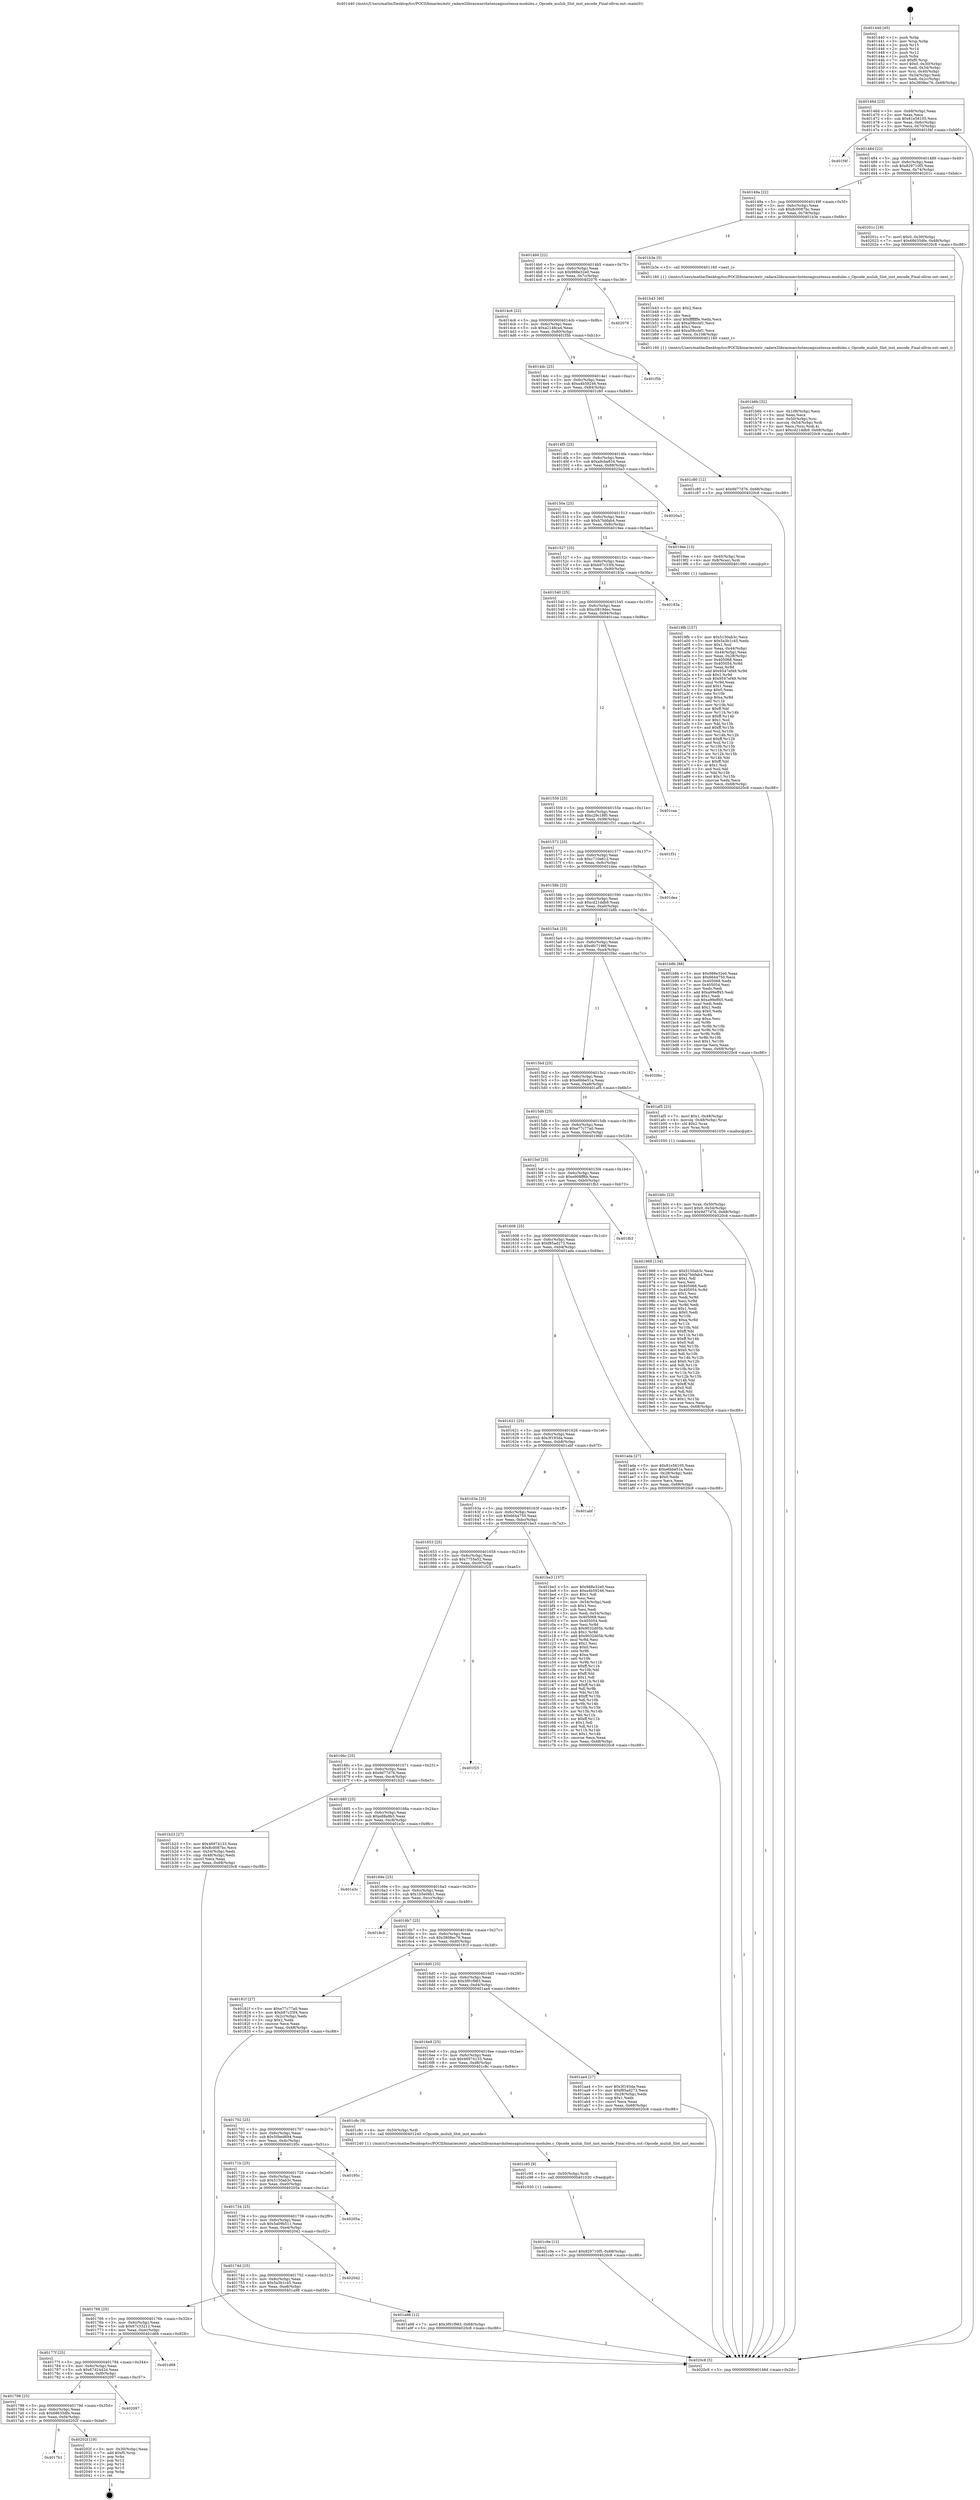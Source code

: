 digraph "0x401440" {
  label = "0x401440 (/mnt/c/Users/mathe/Desktop/tcc/POCII/binaries/extr_radare2librasmarchxtensagnuxtensa-modules.c_Opcode_muluh_Slot_inst_encode_Final-ollvm.out::main(0))"
  labelloc = "t"
  node[shape=record]

  Entry [label="",width=0.3,height=0.3,shape=circle,fillcolor=black,style=filled]
  "0x40146d" [label="{
     0x40146d [23]\l
     | [instrs]\l
     &nbsp;&nbsp;0x40146d \<+3\>: mov -0x68(%rbp),%eax\l
     &nbsp;&nbsp;0x401470 \<+2\>: mov %eax,%ecx\l
     &nbsp;&nbsp;0x401472 \<+6\>: sub $0x81e56105,%ecx\l
     &nbsp;&nbsp;0x401478 \<+3\>: mov %eax,-0x6c(%rbp)\l
     &nbsp;&nbsp;0x40147b \<+3\>: mov %ecx,-0x70(%rbp)\l
     &nbsp;&nbsp;0x40147e \<+6\>: je 0000000000401f4f \<main+0xb0f\>\l
  }"]
  "0x401f4f" [label="{
     0x401f4f\l
  }", style=dashed]
  "0x401484" [label="{
     0x401484 [22]\l
     | [instrs]\l
     &nbsp;&nbsp;0x401484 \<+5\>: jmp 0000000000401489 \<main+0x49\>\l
     &nbsp;&nbsp;0x401489 \<+3\>: mov -0x6c(%rbp),%eax\l
     &nbsp;&nbsp;0x40148c \<+5\>: sub $0x829710f5,%eax\l
     &nbsp;&nbsp;0x401491 \<+3\>: mov %eax,-0x74(%rbp)\l
     &nbsp;&nbsp;0x401494 \<+6\>: je 000000000040201c \<main+0xbdc\>\l
  }"]
  Exit [label="",width=0.3,height=0.3,shape=circle,fillcolor=black,style=filled,peripheries=2]
  "0x40201c" [label="{
     0x40201c [19]\l
     | [instrs]\l
     &nbsp;&nbsp;0x40201c \<+7\>: movl $0x0,-0x30(%rbp)\l
     &nbsp;&nbsp;0x402023 \<+7\>: movl $0x68635dfe,-0x68(%rbp)\l
     &nbsp;&nbsp;0x40202a \<+5\>: jmp 00000000004020c8 \<main+0xc88\>\l
  }"]
  "0x40149a" [label="{
     0x40149a [22]\l
     | [instrs]\l
     &nbsp;&nbsp;0x40149a \<+5\>: jmp 000000000040149f \<main+0x5f\>\l
     &nbsp;&nbsp;0x40149f \<+3\>: mov -0x6c(%rbp),%eax\l
     &nbsp;&nbsp;0x4014a2 \<+5\>: sub $0x8c0087bc,%eax\l
     &nbsp;&nbsp;0x4014a7 \<+3\>: mov %eax,-0x78(%rbp)\l
     &nbsp;&nbsp;0x4014aa \<+6\>: je 0000000000401b3e \<main+0x6fe\>\l
  }"]
  "0x4017b1" [label="{
     0x4017b1\l
  }", style=dashed]
  "0x401b3e" [label="{
     0x401b3e [5]\l
     | [instrs]\l
     &nbsp;&nbsp;0x401b3e \<+5\>: call 0000000000401160 \<next_i\>\l
     | [calls]\l
     &nbsp;&nbsp;0x401160 \{1\} (/mnt/c/Users/mathe/Desktop/tcc/POCII/binaries/extr_radare2librasmarchxtensagnuxtensa-modules.c_Opcode_muluh_Slot_inst_encode_Final-ollvm.out::next_i)\l
  }"]
  "0x4014b0" [label="{
     0x4014b0 [22]\l
     | [instrs]\l
     &nbsp;&nbsp;0x4014b0 \<+5\>: jmp 00000000004014b5 \<main+0x75\>\l
     &nbsp;&nbsp;0x4014b5 \<+3\>: mov -0x6c(%rbp),%eax\l
     &nbsp;&nbsp;0x4014b8 \<+5\>: sub $0x988e32e0,%eax\l
     &nbsp;&nbsp;0x4014bd \<+3\>: mov %eax,-0x7c(%rbp)\l
     &nbsp;&nbsp;0x4014c0 \<+6\>: je 0000000000402076 \<main+0xc36\>\l
  }"]
  "0x40202f" [label="{
     0x40202f [19]\l
     | [instrs]\l
     &nbsp;&nbsp;0x40202f \<+3\>: mov -0x30(%rbp),%eax\l
     &nbsp;&nbsp;0x402032 \<+7\>: add $0xf0,%rsp\l
     &nbsp;&nbsp;0x402039 \<+1\>: pop %rbx\l
     &nbsp;&nbsp;0x40203a \<+2\>: pop %r12\l
     &nbsp;&nbsp;0x40203c \<+2\>: pop %r14\l
     &nbsp;&nbsp;0x40203e \<+2\>: pop %r15\l
     &nbsp;&nbsp;0x402040 \<+1\>: pop %rbp\l
     &nbsp;&nbsp;0x402041 \<+1\>: ret\l
  }"]
  "0x402076" [label="{
     0x402076\l
  }", style=dashed]
  "0x4014c6" [label="{
     0x4014c6 [22]\l
     | [instrs]\l
     &nbsp;&nbsp;0x4014c6 \<+5\>: jmp 00000000004014cb \<main+0x8b\>\l
     &nbsp;&nbsp;0x4014cb \<+3\>: mov -0x6c(%rbp),%eax\l
     &nbsp;&nbsp;0x4014ce \<+5\>: sub $0xa2148ca4,%eax\l
     &nbsp;&nbsp;0x4014d3 \<+3\>: mov %eax,-0x80(%rbp)\l
     &nbsp;&nbsp;0x4014d6 \<+6\>: je 0000000000401f5b \<main+0xb1b\>\l
  }"]
  "0x401798" [label="{
     0x401798 [25]\l
     | [instrs]\l
     &nbsp;&nbsp;0x401798 \<+5\>: jmp 000000000040179d \<main+0x35d\>\l
     &nbsp;&nbsp;0x40179d \<+3\>: mov -0x6c(%rbp),%eax\l
     &nbsp;&nbsp;0x4017a0 \<+5\>: sub $0x68635dfe,%eax\l
     &nbsp;&nbsp;0x4017a5 \<+6\>: mov %eax,-0xf4(%rbp)\l
     &nbsp;&nbsp;0x4017ab \<+6\>: je 000000000040202f \<main+0xbef\>\l
  }"]
  "0x401f5b" [label="{
     0x401f5b\l
  }", style=dashed]
  "0x4014dc" [label="{
     0x4014dc [25]\l
     | [instrs]\l
     &nbsp;&nbsp;0x4014dc \<+5\>: jmp 00000000004014e1 \<main+0xa1\>\l
     &nbsp;&nbsp;0x4014e1 \<+3\>: mov -0x6c(%rbp),%eax\l
     &nbsp;&nbsp;0x4014e4 \<+5\>: sub $0xa4b59246,%eax\l
     &nbsp;&nbsp;0x4014e9 \<+6\>: mov %eax,-0x84(%rbp)\l
     &nbsp;&nbsp;0x4014ef \<+6\>: je 0000000000401c80 \<main+0x840\>\l
  }"]
  "0x402097" [label="{
     0x402097\l
  }", style=dashed]
  "0x401c80" [label="{
     0x401c80 [12]\l
     | [instrs]\l
     &nbsp;&nbsp;0x401c80 \<+7\>: movl $0x9d77d76,-0x68(%rbp)\l
     &nbsp;&nbsp;0x401c87 \<+5\>: jmp 00000000004020c8 \<main+0xc88\>\l
  }"]
  "0x4014f5" [label="{
     0x4014f5 [25]\l
     | [instrs]\l
     &nbsp;&nbsp;0x4014f5 \<+5\>: jmp 00000000004014fa \<main+0xba\>\l
     &nbsp;&nbsp;0x4014fa \<+3\>: mov -0x6c(%rbp),%eax\l
     &nbsp;&nbsp;0x4014fd \<+5\>: sub $0xa9cba834,%eax\l
     &nbsp;&nbsp;0x401502 \<+6\>: mov %eax,-0x88(%rbp)\l
     &nbsp;&nbsp;0x401508 \<+6\>: je 00000000004020a3 \<main+0xc63\>\l
  }"]
  "0x40177f" [label="{
     0x40177f [25]\l
     | [instrs]\l
     &nbsp;&nbsp;0x40177f \<+5\>: jmp 0000000000401784 \<main+0x344\>\l
     &nbsp;&nbsp;0x401784 \<+3\>: mov -0x6c(%rbp),%eax\l
     &nbsp;&nbsp;0x401787 \<+5\>: sub $0x67d2442d,%eax\l
     &nbsp;&nbsp;0x40178c \<+6\>: mov %eax,-0xf0(%rbp)\l
     &nbsp;&nbsp;0x401792 \<+6\>: je 0000000000402097 \<main+0xc57\>\l
  }"]
  "0x4020a3" [label="{
     0x4020a3\l
  }", style=dashed]
  "0x40150e" [label="{
     0x40150e [25]\l
     | [instrs]\l
     &nbsp;&nbsp;0x40150e \<+5\>: jmp 0000000000401513 \<main+0xd3\>\l
     &nbsp;&nbsp;0x401513 \<+3\>: mov -0x6c(%rbp),%eax\l
     &nbsp;&nbsp;0x401516 \<+5\>: sub $0xb7bbfab4,%eax\l
     &nbsp;&nbsp;0x40151b \<+6\>: mov %eax,-0x8c(%rbp)\l
     &nbsp;&nbsp;0x401521 \<+6\>: je 00000000004019ee \<main+0x5ae\>\l
  }"]
  "0x401d68" [label="{
     0x401d68\l
  }", style=dashed]
  "0x4019ee" [label="{
     0x4019ee [13]\l
     | [instrs]\l
     &nbsp;&nbsp;0x4019ee \<+4\>: mov -0x40(%rbp),%rax\l
     &nbsp;&nbsp;0x4019f2 \<+4\>: mov 0x8(%rax),%rdi\l
     &nbsp;&nbsp;0x4019f6 \<+5\>: call 0000000000401060 \<atoi@plt\>\l
     | [calls]\l
     &nbsp;&nbsp;0x401060 \{1\} (unknown)\l
  }"]
  "0x401527" [label="{
     0x401527 [25]\l
     | [instrs]\l
     &nbsp;&nbsp;0x401527 \<+5\>: jmp 000000000040152c \<main+0xec\>\l
     &nbsp;&nbsp;0x40152c \<+3\>: mov -0x6c(%rbp),%eax\l
     &nbsp;&nbsp;0x40152f \<+5\>: sub $0xb97c33f4,%eax\l
     &nbsp;&nbsp;0x401534 \<+6\>: mov %eax,-0x90(%rbp)\l
     &nbsp;&nbsp;0x40153a \<+6\>: je 000000000040183a \<main+0x3fa\>\l
  }"]
  "0x401c9e" [label="{
     0x401c9e [12]\l
     | [instrs]\l
     &nbsp;&nbsp;0x401c9e \<+7\>: movl $0x829710f5,-0x68(%rbp)\l
     &nbsp;&nbsp;0x401ca5 \<+5\>: jmp 00000000004020c8 \<main+0xc88\>\l
  }"]
  "0x40183a" [label="{
     0x40183a\l
  }", style=dashed]
  "0x401540" [label="{
     0x401540 [25]\l
     | [instrs]\l
     &nbsp;&nbsp;0x401540 \<+5\>: jmp 0000000000401545 \<main+0x105\>\l
     &nbsp;&nbsp;0x401545 \<+3\>: mov -0x6c(%rbp),%eax\l
     &nbsp;&nbsp;0x401548 \<+5\>: sub $0xc0819dec,%eax\l
     &nbsp;&nbsp;0x40154d \<+6\>: mov %eax,-0x94(%rbp)\l
     &nbsp;&nbsp;0x401553 \<+6\>: je 0000000000401caa \<main+0x86a\>\l
  }"]
  "0x401c95" [label="{
     0x401c95 [9]\l
     | [instrs]\l
     &nbsp;&nbsp;0x401c95 \<+4\>: mov -0x50(%rbp),%rdi\l
     &nbsp;&nbsp;0x401c99 \<+5\>: call 0000000000401030 \<free@plt\>\l
     | [calls]\l
     &nbsp;&nbsp;0x401030 \{1\} (unknown)\l
  }"]
  "0x401caa" [label="{
     0x401caa\l
  }", style=dashed]
  "0x401559" [label="{
     0x401559 [25]\l
     | [instrs]\l
     &nbsp;&nbsp;0x401559 \<+5\>: jmp 000000000040155e \<main+0x11e\>\l
     &nbsp;&nbsp;0x40155e \<+3\>: mov -0x6c(%rbp),%eax\l
     &nbsp;&nbsp;0x401561 \<+5\>: sub $0xc29c18f0,%eax\l
     &nbsp;&nbsp;0x401566 \<+6\>: mov %eax,-0x98(%rbp)\l
     &nbsp;&nbsp;0x40156c \<+6\>: je 0000000000401f31 \<main+0xaf1\>\l
  }"]
  "0x401b6b" [label="{
     0x401b6b [32]\l
     | [instrs]\l
     &nbsp;&nbsp;0x401b6b \<+6\>: mov -0x108(%rbp),%ecx\l
     &nbsp;&nbsp;0x401b71 \<+3\>: imul %eax,%ecx\l
     &nbsp;&nbsp;0x401b74 \<+4\>: mov -0x50(%rbp),%rsi\l
     &nbsp;&nbsp;0x401b78 \<+4\>: movslq -0x54(%rbp),%rdi\l
     &nbsp;&nbsp;0x401b7c \<+3\>: mov %ecx,(%rsi,%rdi,4)\l
     &nbsp;&nbsp;0x401b7f \<+7\>: movl $0xcd21ddb9,-0x68(%rbp)\l
     &nbsp;&nbsp;0x401b86 \<+5\>: jmp 00000000004020c8 \<main+0xc88\>\l
  }"]
  "0x401f31" [label="{
     0x401f31\l
  }", style=dashed]
  "0x401572" [label="{
     0x401572 [25]\l
     | [instrs]\l
     &nbsp;&nbsp;0x401572 \<+5\>: jmp 0000000000401577 \<main+0x137\>\l
     &nbsp;&nbsp;0x401577 \<+3\>: mov -0x6c(%rbp),%eax\l
     &nbsp;&nbsp;0x40157a \<+5\>: sub $0xc710e612,%eax\l
     &nbsp;&nbsp;0x40157f \<+6\>: mov %eax,-0x9c(%rbp)\l
     &nbsp;&nbsp;0x401585 \<+6\>: je 0000000000401dea \<main+0x9aa\>\l
  }"]
  "0x401b43" [label="{
     0x401b43 [40]\l
     | [instrs]\l
     &nbsp;&nbsp;0x401b43 \<+5\>: mov $0x2,%ecx\l
     &nbsp;&nbsp;0x401b48 \<+1\>: cltd\l
     &nbsp;&nbsp;0x401b49 \<+2\>: idiv %ecx\l
     &nbsp;&nbsp;0x401b4b \<+6\>: imul $0xfffffffe,%edx,%ecx\l
     &nbsp;&nbsp;0x401b51 \<+6\>: sub $0xa59ccbf1,%ecx\l
     &nbsp;&nbsp;0x401b57 \<+3\>: add $0x1,%ecx\l
     &nbsp;&nbsp;0x401b5a \<+6\>: add $0xa59ccbf1,%ecx\l
     &nbsp;&nbsp;0x401b60 \<+6\>: mov %ecx,-0x108(%rbp)\l
     &nbsp;&nbsp;0x401b66 \<+5\>: call 0000000000401160 \<next_i\>\l
     | [calls]\l
     &nbsp;&nbsp;0x401160 \{1\} (/mnt/c/Users/mathe/Desktop/tcc/POCII/binaries/extr_radare2librasmarchxtensagnuxtensa-modules.c_Opcode_muluh_Slot_inst_encode_Final-ollvm.out::next_i)\l
  }"]
  "0x401dea" [label="{
     0x401dea\l
  }", style=dashed]
  "0x40158b" [label="{
     0x40158b [25]\l
     | [instrs]\l
     &nbsp;&nbsp;0x40158b \<+5\>: jmp 0000000000401590 \<main+0x150\>\l
     &nbsp;&nbsp;0x401590 \<+3\>: mov -0x6c(%rbp),%eax\l
     &nbsp;&nbsp;0x401593 \<+5\>: sub $0xcd21ddb9,%eax\l
     &nbsp;&nbsp;0x401598 \<+6\>: mov %eax,-0xa0(%rbp)\l
     &nbsp;&nbsp;0x40159e \<+6\>: je 0000000000401b8b \<main+0x74b\>\l
  }"]
  "0x401b0c" [label="{
     0x401b0c [23]\l
     | [instrs]\l
     &nbsp;&nbsp;0x401b0c \<+4\>: mov %rax,-0x50(%rbp)\l
     &nbsp;&nbsp;0x401b10 \<+7\>: movl $0x0,-0x54(%rbp)\l
     &nbsp;&nbsp;0x401b17 \<+7\>: movl $0x9d77d76,-0x68(%rbp)\l
     &nbsp;&nbsp;0x401b1e \<+5\>: jmp 00000000004020c8 \<main+0xc88\>\l
  }"]
  "0x401b8b" [label="{
     0x401b8b [88]\l
     | [instrs]\l
     &nbsp;&nbsp;0x401b8b \<+5\>: mov $0x988e32e0,%eax\l
     &nbsp;&nbsp;0x401b90 \<+5\>: mov $0x6644750,%ecx\l
     &nbsp;&nbsp;0x401b95 \<+7\>: mov 0x405068,%edx\l
     &nbsp;&nbsp;0x401b9c \<+7\>: mov 0x405054,%esi\l
     &nbsp;&nbsp;0x401ba3 \<+2\>: mov %edx,%edi\l
     &nbsp;&nbsp;0x401ba5 \<+6\>: add $0xa99eff45,%edi\l
     &nbsp;&nbsp;0x401bab \<+3\>: sub $0x1,%edi\l
     &nbsp;&nbsp;0x401bae \<+6\>: sub $0xa99eff45,%edi\l
     &nbsp;&nbsp;0x401bb4 \<+3\>: imul %edi,%edx\l
     &nbsp;&nbsp;0x401bb7 \<+3\>: and $0x1,%edx\l
     &nbsp;&nbsp;0x401bba \<+3\>: cmp $0x0,%edx\l
     &nbsp;&nbsp;0x401bbd \<+4\>: sete %r8b\l
     &nbsp;&nbsp;0x401bc1 \<+3\>: cmp $0xa,%esi\l
     &nbsp;&nbsp;0x401bc4 \<+4\>: setl %r9b\l
     &nbsp;&nbsp;0x401bc8 \<+3\>: mov %r8b,%r10b\l
     &nbsp;&nbsp;0x401bcb \<+3\>: and %r9b,%r10b\l
     &nbsp;&nbsp;0x401bce \<+3\>: xor %r9b,%r8b\l
     &nbsp;&nbsp;0x401bd1 \<+3\>: or %r8b,%r10b\l
     &nbsp;&nbsp;0x401bd4 \<+4\>: test $0x1,%r10b\l
     &nbsp;&nbsp;0x401bd8 \<+3\>: cmovne %ecx,%eax\l
     &nbsp;&nbsp;0x401bdb \<+3\>: mov %eax,-0x68(%rbp)\l
     &nbsp;&nbsp;0x401bde \<+5\>: jmp 00000000004020c8 \<main+0xc88\>\l
  }"]
  "0x4015a4" [label="{
     0x4015a4 [25]\l
     | [instrs]\l
     &nbsp;&nbsp;0x4015a4 \<+5\>: jmp 00000000004015a9 \<main+0x169\>\l
     &nbsp;&nbsp;0x4015a9 \<+3\>: mov -0x6c(%rbp),%eax\l
     &nbsp;&nbsp;0x4015ac \<+5\>: sub $0xdfc7196f,%eax\l
     &nbsp;&nbsp;0x4015b1 \<+6\>: mov %eax,-0xa4(%rbp)\l
     &nbsp;&nbsp;0x4015b7 \<+6\>: je 00000000004020bc \<main+0xc7c\>\l
  }"]
  "0x401766" [label="{
     0x401766 [25]\l
     | [instrs]\l
     &nbsp;&nbsp;0x401766 \<+5\>: jmp 000000000040176b \<main+0x32b\>\l
     &nbsp;&nbsp;0x40176b \<+3\>: mov -0x6c(%rbp),%eax\l
     &nbsp;&nbsp;0x40176e \<+5\>: sub $0x67c33212,%eax\l
     &nbsp;&nbsp;0x401773 \<+6\>: mov %eax,-0xec(%rbp)\l
     &nbsp;&nbsp;0x401779 \<+6\>: je 0000000000401d68 \<main+0x928\>\l
  }"]
  "0x4020bc" [label="{
     0x4020bc\l
  }", style=dashed]
  "0x4015bd" [label="{
     0x4015bd [25]\l
     | [instrs]\l
     &nbsp;&nbsp;0x4015bd \<+5\>: jmp 00000000004015c2 \<main+0x182\>\l
     &nbsp;&nbsp;0x4015c2 \<+3\>: mov -0x6c(%rbp),%eax\l
     &nbsp;&nbsp;0x4015c5 \<+5\>: sub $0xe6bbe51a,%eax\l
     &nbsp;&nbsp;0x4015ca \<+6\>: mov %eax,-0xa8(%rbp)\l
     &nbsp;&nbsp;0x4015d0 \<+6\>: je 0000000000401af5 \<main+0x6b5\>\l
  }"]
  "0x401a98" [label="{
     0x401a98 [12]\l
     | [instrs]\l
     &nbsp;&nbsp;0x401a98 \<+7\>: movl $0x3f91f983,-0x68(%rbp)\l
     &nbsp;&nbsp;0x401a9f \<+5\>: jmp 00000000004020c8 \<main+0xc88\>\l
  }"]
  "0x401af5" [label="{
     0x401af5 [23]\l
     | [instrs]\l
     &nbsp;&nbsp;0x401af5 \<+7\>: movl $0x1,-0x48(%rbp)\l
     &nbsp;&nbsp;0x401afc \<+4\>: movslq -0x48(%rbp),%rax\l
     &nbsp;&nbsp;0x401b00 \<+4\>: shl $0x2,%rax\l
     &nbsp;&nbsp;0x401b04 \<+3\>: mov %rax,%rdi\l
     &nbsp;&nbsp;0x401b07 \<+5\>: call 0000000000401050 \<malloc@plt\>\l
     | [calls]\l
     &nbsp;&nbsp;0x401050 \{1\} (unknown)\l
  }"]
  "0x4015d6" [label="{
     0x4015d6 [25]\l
     | [instrs]\l
     &nbsp;&nbsp;0x4015d6 \<+5\>: jmp 00000000004015db \<main+0x19b\>\l
     &nbsp;&nbsp;0x4015db \<+3\>: mov -0x6c(%rbp),%eax\l
     &nbsp;&nbsp;0x4015de \<+5\>: sub $0xe77c77a0,%eax\l
     &nbsp;&nbsp;0x4015e3 \<+6\>: mov %eax,-0xac(%rbp)\l
     &nbsp;&nbsp;0x4015e9 \<+6\>: je 0000000000401968 \<main+0x528\>\l
  }"]
  "0x40174d" [label="{
     0x40174d [25]\l
     | [instrs]\l
     &nbsp;&nbsp;0x40174d \<+5\>: jmp 0000000000401752 \<main+0x312\>\l
     &nbsp;&nbsp;0x401752 \<+3\>: mov -0x6c(%rbp),%eax\l
     &nbsp;&nbsp;0x401755 \<+5\>: sub $0x5a3b1c45,%eax\l
     &nbsp;&nbsp;0x40175a \<+6\>: mov %eax,-0xe8(%rbp)\l
     &nbsp;&nbsp;0x401760 \<+6\>: je 0000000000401a98 \<main+0x658\>\l
  }"]
  "0x401968" [label="{
     0x401968 [134]\l
     | [instrs]\l
     &nbsp;&nbsp;0x401968 \<+5\>: mov $0x5150ab3c,%eax\l
     &nbsp;&nbsp;0x40196d \<+5\>: mov $0xb7bbfab4,%ecx\l
     &nbsp;&nbsp;0x401972 \<+2\>: mov $0x1,%dl\l
     &nbsp;&nbsp;0x401974 \<+2\>: xor %esi,%esi\l
     &nbsp;&nbsp;0x401976 \<+7\>: mov 0x405068,%edi\l
     &nbsp;&nbsp;0x40197d \<+8\>: mov 0x405054,%r8d\l
     &nbsp;&nbsp;0x401985 \<+3\>: sub $0x1,%esi\l
     &nbsp;&nbsp;0x401988 \<+3\>: mov %edi,%r9d\l
     &nbsp;&nbsp;0x40198b \<+3\>: add %esi,%r9d\l
     &nbsp;&nbsp;0x40198e \<+4\>: imul %r9d,%edi\l
     &nbsp;&nbsp;0x401992 \<+3\>: and $0x1,%edi\l
     &nbsp;&nbsp;0x401995 \<+3\>: cmp $0x0,%edi\l
     &nbsp;&nbsp;0x401998 \<+4\>: sete %r10b\l
     &nbsp;&nbsp;0x40199c \<+4\>: cmp $0xa,%r8d\l
     &nbsp;&nbsp;0x4019a0 \<+4\>: setl %r11b\l
     &nbsp;&nbsp;0x4019a4 \<+3\>: mov %r10b,%bl\l
     &nbsp;&nbsp;0x4019a7 \<+3\>: xor $0xff,%bl\l
     &nbsp;&nbsp;0x4019aa \<+3\>: mov %r11b,%r14b\l
     &nbsp;&nbsp;0x4019ad \<+4\>: xor $0xff,%r14b\l
     &nbsp;&nbsp;0x4019b1 \<+3\>: xor $0x0,%dl\l
     &nbsp;&nbsp;0x4019b4 \<+3\>: mov %bl,%r15b\l
     &nbsp;&nbsp;0x4019b7 \<+4\>: and $0x0,%r15b\l
     &nbsp;&nbsp;0x4019bb \<+3\>: and %dl,%r10b\l
     &nbsp;&nbsp;0x4019be \<+3\>: mov %r14b,%r12b\l
     &nbsp;&nbsp;0x4019c1 \<+4\>: and $0x0,%r12b\l
     &nbsp;&nbsp;0x4019c5 \<+3\>: and %dl,%r11b\l
     &nbsp;&nbsp;0x4019c8 \<+3\>: or %r10b,%r15b\l
     &nbsp;&nbsp;0x4019cb \<+3\>: or %r11b,%r12b\l
     &nbsp;&nbsp;0x4019ce \<+3\>: xor %r12b,%r15b\l
     &nbsp;&nbsp;0x4019d1 \<+3\>: or %r14b,%bl\l
     &nbsp;&nbsp;0x4019d4 \<+3\>: xor $0xff,%bl\l
     &nbsp;&nbsp;0x4019d7 \<+3\>: or $0x0,%dl\l
     &nbsp;&nbsp;0x4019da \<+2\>: and %dl,%bl\l
     &nbsp;&nbsp;0x4019dc \<+3\>: or %bl,%r15b\l
     &nbsp;&nbsp;0x4019df \<+4\>: test $0x1,%r15b\l
     &nbsp;&nbsp;0x4019e3 \<+3\>: cmovne %ecx,%eax\l
     &nbsp;&nbsp;0x4019e6 \<+3\>: mov %eax,-0x68(%rbp)\l
     &nbsp;&nbsp;0x4019e9 \<+5\>: jmp 00000000004020c8 \<main+0xc88\>\l
  }"]
  "0x4015ef" [label="{
     0x4015ef [25]\l
     | [instrs]\l
     &nbsp;&nbsp;0x4015ef \<+5\>: jmp 00000000004015f4 \<main+0x1b4\>\l
     &nbsp;&nbsp;0x4015f4 \<+3\>: mov -0x6c(%rbp),%eax\l
     &nbsp;&nbsp;0x4015f7 \<+5\>: sub $0xe908ff6b,%eax\l
     &nbsp;&nbsp;0x4015fc \<+6\>: mov %eax,-0xb0(%rbp)\l
     &nbsp;&nbsp;0x401602 \<+6\>: je 0000000000401fb3 \<main+0xb73\>\l
  }"]
  "0x402042" [label="{
     0x402042\l
  }", style=dashed]
  "0x401fb3" [label="{
     0x401fb3\l
  }", style=dashed]
  "0x401608" [label="{
     0x401608 [25]\l
     | [instrs]\l
     &nbsp;&nbsp;0x401608 \<+5\>: jmp 000000000040160d \<main+0x1cd\>\l
     &nbsp;&nbsp;0x40160d \<+3\>: mov -0x6c(%rbp),%eax\l
     &nbsp;&nbsp;0x401610 \<+5\>: sub $0xf85ad273,%eax\l
     &nbsp;&nbsp;0x401615 \<+6\>: mov %eax,-0xb4(%rbp)\l
     &nbsp;&nbsp;0x40161b \<+6\>: je 0000000000401ada \<main+0x69a\>\l
  }"]
  "0x401734" [label="{
     0x401734 [25]\l
     | [instrs]\l
     &nbsp;&nbsp;0x401734 \<+5\>: jmp 0000000000401739 \<main+0x2f9\>\l
     &nbsp;&nbsp;0x401739 \<+3\>: mov -0x6c(%rbp),%eax\l
     &nbsp;&nbsp;0x40173c \<+5\>: sub $0x5a09b511,%eax\l
     &nbsp;&nbsp;0x401741 \<+6\>: mov %eax,-0xe4(%rbp)\l
     &nbsp;&nbsp;0x401747 \<+6\>: je 0000000000402042 \<main+0xc02\>\l
  }"]
  "0x401ada" [label="{
     0x401ada [27]\l
     | [instrs]\l
     &nbsp;&nbsp;0x401ada \<+5\>: mov $0x81e56105,%eax\l
     &nbsp;&nbsp;0x401adf \<+5\>: mov $0xe6bbe51a,%ecx\l
     &nbsp;&nbsp;0x401ae4 \<+3\>: mov -0x28(%rbp),%edx\l
     &nbsp;&nbsp;0x401ae7 \<+3\>: cmp $0x0,%edx\l
     &nbsp;&nbsp;0x401aea \<+3\>: cmove %ecx,%eax\l
     &nbsp;&nbsp;0x401aed \<+3\>: mov %eax,-0x68(%rbp)\l
     &nbsp;&nbsp;0x401af0 \<+5\>: jmp 00000000004020c8 \<main+0xc88\>\l
  }"]
  "0x401621" [label="{
     0x401621 [25]\l
     | [instrs]\l
     &nbsp;&nbsp;0x401621 \<+5\>: jmp 0000000000401626 \<main+0x1e6\>\l
     &nbsp;&nbsp;0x401626 \<+3\>: mov -0x6c(%rbp),%eax\l
     &nbsp;&nbsp;0x401629 \<+5\>: sub $0x3f193da,%eax\l
     &nbsp;&nbsp;0x40162e \<+6\>: mov %eax,-0xb8(%rbp)\l
     &nbsp;&nbsp;0x401634 \<+6\>: je 0000000000401abf \<main+0x67f\>\l
  }"]
  "0x40205a" [label="{
     0x40205a\l
  }", style=dashed]
  "0x401abf" [label="{
     0x401abf\l
  }", style=dashed]
  "0x40163a" [label="{
     0x40163a [25]\l
     | [instrs]\l
     &nbsp;&nbsp;0x40163a \<+5\>: jmp 000000000040163f \<main+0x1ff\>\l
     &nbsp;&nbsp;0x40163f \<+3\>: mov -0x6c(%rbp),%eax\l
     &nbsp;&nbsp;0x401642 \<+5\>: sub $0x6644750,%eax\l
     &nbsp;&nbsp;0x401647 \<+6\>: mov %eax,-0xbc(%rbp)\l
     &nbsp;&nbsp;0x40164d \<+6\>: je 0000000000401be3 \<main+0x7a3\>\l
  }"]
  "0x40171b" [label="{
     0x40171b [25]\l
     | [instrs]\l
     &nbsp;&nbsp;0x40171b \<+5\>: jmp 0000000000401720 \<main+0x2e0\>\l
     &nbsp;&nbsp;0x401720 \<+3\>: mov -0x6c(%rbp),%eax\l
     &nbsp;&nbsp;0x401723 \<+5\>: sub $0x5150ab3c,%eax\l
     &nbsp;&nbsp;0x401728 \<+6\>: mov %eax,-0xe0(%rbp)\l
     &nbsp;&nbsp;0x40172e \<+6\>: je 000000000040205a \<main+0xc1a\>\l
  }"]
  "0x401be3" [label="{
     0x401be3 [157]\l
     | [instrs]\l
     &nbsp;&nbsp;0x401be3 \<+5\>: mov $0x988e32e0,%eax\l
     &nbsp;&nbsp;0x401be8 \<+5\>: mov $0xa4b59246,%ecx\l
     &nbsp;&nbsp;0x401bed \<+2\>: mov $0x1,%dl\l
     &nbsp;&nbsp;0x401bef \<+2\>: xor %esi,%esi\l
     &nbsp;&nbsp;0x401bf1 \<+3\>: mov -0x54(%rbp),%edi\l
     &nbsp;&nbsp;0x401bf4 \<+3\>: sub $0x1,%esi\l
     &nbsp;&nbsp;0x401bf7 \<+2\>: sub %esi,%edi\l
     &nbsp;&nbsp;0x401bf9 \<+3\>: mov %edi,-0x54(%rbp)\l
     &nbsp;&nbsp;0x401bfc \<+7\>: mov 0x405068,%esi\l
     &nbsp;&nbsp;0x401c03 \<+7\>: mov 0x405054,%edi\l
     &nbsp;&nbsp;0x401c0a \<+3\>: mov %esi,%r8d\l
     &nbsp;&nbsp;0x401c0d \<+7\>: sub $0x9032d05b,%r8d\l
     &nbsp;&nbsp;0x401c14 \<+4\>: sub $0x1,%r8d\l
     &nbsp;&nbsp;0x401c18 \<+7\>: add $0x9032d05b,%r8d\l
     &nbsp;&nbsp;0x401c1f \<+4\>: imul %r8d,%esi\l
     &nbsp;&nbsp;0x401c23 \<+3\>: and $0x1,%esi\l
     &nbsp;&nbsp;0x401c26 \<+3\>: cmp $0x0,%esi\l
     &nbsp;&nbsp;0x401c29 \<+4\>: sete %r9b\l
     &nbsp;&nbsp;0x401c2d \<+3\>: cmp $0xa,%edi\l
     &nbsp;&nbsp;0x401c30 \<+4\>: setl %r10b\l
     &nbsp;&nbsp;0x401c34 \<+3\>: mov %r9b,%r11b\l
     &nbsp;&nbsp;0x401c37 \<+4\>: xor $0xff,%r11b\l
     &nbsp;&nbsp;0x401c3b \<+3\>: mov %r10b,%bl\l
     &nbsp;&nbsp;0x401c3e \<+3\>: xor $0xff,%bl\l
     &nbsp;&nbsp;0x401c41 \<+3\>: xor $0x1,%dl\l
     &nbsp;&nbsp;0x401c44 \<+3\>: mov %r11b,%r14b\l
     &nbsp;&nbsp;0x401c47 \<+4\>: and $0xff,%r14b\l
     &nbsp;&nbsp;0x401c4b \<+3\>: and %dl,%r9b\l
     &nbsp;&nbsp;0x401c4e \<+3\>: mov %bl,%r15b\l
     &nbsp;&nbsp;0x401c51 \<+4\>: and $0xff,%r15b\l
     &nbsp;&nbsp;0x401c55 \<+3\>: and %dl,%r10b\l
     &nbsp;&nbsp;0x401c58 \<+3\>: or %r9b,%r14b\l
     &nbsp;&nbsp;0x401c5b \<+3\>: or %r10b,%r15b\l
     &nbsp;&nbsp;0x401c5e \<+3\>: xor %r15b,%r14b\l
     &nbsp;&nbsp;0x401c61 \<+3\>: or %bl,%r11b\l
     &nbsp;&nbsp;0x401c64 \<+4\>: xor $0xff,%r11b\l
     &nbsp;&nbsp;0x401c68 \<+3\>: or $0x1,%dl\l
     &nbsp;&nbsp;0x401c6b \<+3\>: and %dl,%r11b\l
     &nbsp;&nbsp;0x401c6e \<+3\>: or %r11b,%r14b\l
     &nbsp;&nbsp;0x401c71 \<+4\>: test $0x1,%r14b\l
     &nbsp;&nbsp;0x401c75 \<+3\>: cmovne %ecx,%eax\l
     &nbsp;&nbsp;0x401c78 \<+3\>: mov %eax,-0x68(%rbp)\l
     &nbsp;&nbsp;0x401c7b \<+5\>: jmp 00000000004020c8 \<main+0xc88\>\l
  }"]
  "0x401653" [label="{
     0x401653 [25]\l
     | [instrs]\l
     &nbsp;&nbsp;0x401653 \<+5\>: jmp 0000000000401658 \<main+0x218\>\l
     &nbsp;&nbsp;0x401658 \<+3\>: mov -0x6c(%rbp),%eax\l
     &nbsp;&nbsp;0x40165b \<+5\>: sub $0x7755e52,%eax\l
     &nbsp;&nbsp;0x401660 \<+6\>: mov %eax,-0xc0(%rbp)\l
     &nbsp;&nbsp;0x401666 \<+6\>: je 0000000000401f25 \<main+0xae5\>\l
  }"]
  "0x40195c" [label="{
     0x40195c\l
  }", style=dashed]
  "0x401f25" [label="{
     0x401f25\l
  }", style=dashed]
  "0x40166c" [label="{
     0x40166c [25]\l
     | [instrs]\l
     &nbsp;&nbsp;0x40166c \<+5\>: jmp 0000000000401671 \<main+0x231\>\l
     &nbsp;&nbsp;0x401671 \<+3\>: mov -0x6c(%rbp),%eax\l
     &nbsp;&nbsp;0x401674 \<+5\>: sub $0x9d77d76,%eax\l
     &nbsp;&nbsp;0x401679 \<+6\>: mov %eax,-0xc4(%rbp)\l
     &nbsp;&nbsp;0x40167f \<+6\>: je 0000000000401b23 \<main+0x6e3\>\l
  }"]
  "0x401702" [label="{
     0x401702 [25]\l
     | [instrs]\l
     &nbsp;&nbsp;0x401702 \<+5\>: jmp 0000000000401707 \<main+0x2c7\>\l
     &nbsp;&nbsp;0x401707 \<+3\>: mov -0x6c(%rbp),%eax\l
     &nbsp;&nbsp;0x40170a \<+5\>: sub $0x50bed694,%eax\l
     &nbsp;&nbsp;0x40170f \<+6\>: mov %eax,-0xdc(%rbp)\l
     &nbsp;&nbsp;0x401715 \<+6\>: je 000000000040195c \<main+0x51c\>\l
  }"]
  "0x401b23" [label="{
     0x401b23 [27]\l
     | [instrs]\l
     &nbsp;&nbsp;0x401b23 \<+5\>: mov $0x46974133,%eax\l
     &nbsp;&nbsp;0x401b28 \<+5\>: mov $0x8c0087bc,%ecx\l
     &nbsp;&nbsp;0x401b2d \<+3\>: mov -0x54(%rbp),%edx\l
     &nbsp;&nbsp;0x401b30 \<+3\>: cmp -0x48(%rbp),%edx\l
     &nbsp;&nbsp;0x401b33 \<+3\>: cmovl %ecx,%eax\l
     &nbsp;&nbsp;0x401b36 \<+3\>: mov %eax,-0x68(%rbp)\l
     &nbsp;&nbsp;0x401b39 \<+5\>: jmp 00000000004020c8 \<main+0xc88\>\l
  }"]
  "0x401685" [label="{
     0x401685 [25]\l
     | [instrs]\l
     &nbsp;&nbsp;0x401685 \<+5\>: jmp 000000000040168a \<main+0x24a\>\l
     &nbsp;&nbsp;0x40168a \<+3\>: mov -0x6c(%rbp),%eax\l
     &nbsp;&nbsp;0x40168d \<+5\>: sub $0xe88a9b5,%eax\l
     &nbsp;&nbsp;0x401692 \<+6\>: mov %eax,-0xc8(%rbp)\l
     &nbsp;&nbsp;0x401698 \<+6\>: je 0000000000401e3c \<main+0x9fc\>\l
  }"]
  "0x401c8c" [label="{
     0x401c8c [9]\l
     | [instrs]\l
     &nbsp;&nbsp;0x401c8c \<+4\>: mov -0x50(%rbp),%rdi\l
     &nbsp;&nbsp;0x401c90 \<+5\>: call 0000000000401240 \<Opcode_muluh_Slot_inst_encode\>\l
     | [calls]\l
     &nbsp;&nbsp;0x401240 \{1\} (/mnt/c/Users/mathe/Desktop/tcc/POCII/binaries/extr_radare2librasmarchxtensagnuxtensa-modules.c_Opcode_muluh_Slot_inst_encode_Final-ollvm.out::Opcode_muluh_Slot_inst_encode)\l
  }"]
  "0x401e3c" [label="{
     0x401e3c\l
  }", style=dashed]
  "0x40169e" [label="{
     0x40169e [25]\l
     | [instrs]\l
     &nbsp;&nbsp;0x40169e \<+5\>: jmp 00000000004016a3 \<main+0x263\>\l
     &nbsp;&nbsp;0x4016a3 \<+3\>: mov -0x6c(%rbp),%eax\l
     &nbsp;&nbsp;0x4016a6 \<+5\>: sub $0x1b5e06b1,%eax\l
     &nbsp;&nbsp;0x4016ab \<+6\>: mov %eax,-0xcc(%rbp)\l
     &nbsp;&nbsp;0x4016b1 \<+6\>: je 00000000004018c0 \<main+0x480\>\l
  }"]
  "0x4016e9" [label="{
     0x4016e9 [25]\l
     | [instrs]\l
     &nbsp;&nbsp;0x4016e9 \<+5\>: jmp 00000000004016ee \<main+0x2ae\>\l
     &nbsp;&nbsp;0x4016ee \<+3\>: mov -0x6c(%rbp),%eax\l
     &nbsp;&nbsp;0x4016f1 \<+5\>: sub $0x46974133,%eax\l
     &nbsp;&nbsp;0x4016f6 \<+6\>: mov %eax,-0xd8(%rbp)\l
     &nbsp;&nbsp;0x4016fc \<+6\>: je 0000000000401c8c \<main+0x84c\>\l
  }"]
  "0x4018c0" [label="{
     0x4018c0\l
  }", style=dashed]
  "0x4016b7" [label="{
     0x4016b7 [25]\l
     | [instrs]\l
     &nbsp;&nbsp;0x4016b7 \<+5\>: jmp 00000000004016bc \<main+0x27c\>\l
     &nbsp;&nbsp;0x4016bc \<+3\>: mov -0x6c(%rbp),%eax\l
     &nbsp;&nbsp;0x4016bf \<+5\>: sub $0x3808ec76,%eax\l
     &nbsp;&nbsp;0x4016c4 \<+6\>: mov %eax,-0xd0(%rbp)\l
     &nbsp;&nbsp;0x4016ca \<+6\>: je 000000000040181f \<main+0x3df\>\l
  }"]
  "0x401aa4" [label="{
     0x401aa4 [27]\l
     | [instrs]\l
     &nbsp;&nbsp;0x401aa4 \<+5\>: mov $0x3f193da,%eax\l
     &nbsp;&nbsp;0x401aa9 \<+5\>: mov $0xf85ad273,%ecx\l
     &nbsp;&nbsp;0x401aae \<+3\>: mov -0x28(%rbp),%edx\l
     &nbsp;&nbsp;0x401ab1 \<+3\>: cmp $0x1,%edx\l
     &nbsp;&nbsp;0x401ab4 \<+3\>: cmovl %ecx,%eax\l
     &nbsp;&nbsp;0x401ab7 \<+3\>: mov %eax,-0x68(%rbp)\l
     &nbsp;&nbsp;0x401aba \<+5\>: jmp 00000000004020c8 \<main+0xc88\>\l
  }"]
  "0x40181f" [label="{
     0x40181f [27]\l
     | [instrs]\l
     &nbsp;&nbsp;0x40181f \<+5\>: mov $0xe77c77a0,%eax\l
     &nbsp;&nbsp;0x401824 \<+5\>: mov $0xb97c33f4,%ecx\l
     &nbsp;&nbsp;0x401829 \<+3\>: mov -0x2c(%rbp),%edx\l
     &nbsp;&nbsp;0x40182c \<+3\>: cmp $0x2,%edx\l
     &nbsp;&nbsp;0x40182f \<+3\>: cmovne %ecx,%eax\l
     &nbsp;&nbsp;0x401832 \<+3\>: mov %eax,-0x68(%rbp)\l
     &nbsp;&nbsp;0x401835 \<+5\>: jmp 00000000004020c8 \<main+0xc88\>\l
  }"]
  "0x4016d0" [label="{
     0x4016d0 [25]\l
     | [instrs]\l
     &nbsp;&nbsp;0x4016d0 \<+5\>: jmp 00000000004016d5 \<main+0x295\>\l
     &nbsp;&nbsp;0x4016d5 \<+3\>: mov -0x6c(%rbp),%eax\l
     &nbsp;&nbsp;0x4016d8 \<+5\>: sub $0x3f91f983,%eax\l
     &nbsp;&nbsp;0x4016dd \<+6\>: mov %eax,-0xd4(%rbp)\l
     &nbsp;&nbsp;0x4016e3 \<+6\>: je 0000000000401aa4 \<main+0x664\>\l
  }"]
  "0x4020c8" [label="{
     0x4020c8 [5]\l
     | [instrs]\l
     &nbsp;&nbsp;0x4020c8 \<+5\>: jmp 000000000040146d \<main+0x2d\>\l
  }"]
  "0x401440" [label="{
     0x401440 [45]\l
     | [instrs]\l
     &nbsp;&nbsp;0x401440 \<+1\>: push %rbp\l
     &nbsp;&nbsp;0x401441 \<+3\>: mov %rsp,%rbp\l
     &nbsp;&nbsp;0x401444 \<+2\>: push %r15\l
     &nbsp;&nbsp;0x401446 \<+2\>: push %r14\l
     &nbsp;&nbsp;0x401448 \<+2\>: push %r12\l
     &nbsp;&nbsp;0x40144a \<+1\>: push %rbx\l
     &nbsp;&nbsp;0x40144b \<+7\>: sub $0xf0,%rsp\l
     &nbsp;&nbsp;0x401452 \<+7\>: movl $0x0,-0x30(%rbp)\l
     &nbsp;&nbsp;0x401459 \<+3\>: mov %edi,-0x34(%rbp)\l
     &nbsp;&nbsp;0x40145c \<+4\>: mov %rsi,-0x40(%rbp)\l
     &nbsp;&nbsp;0x401460 \<+3\>: mov -0x34(%rbp),%edi\l
     &nbsp;&nbsp;0x401463 \<+3\>: mov %edi,-0x2c(%rbp)\l
     &nbsp;&nbsp;0x401466 \<+7\>: movl $0x3808ec76,-0x68(%rbp)\l
  }"]
  "0x4019fb" [label="{
     0x4019fb [157]\l
     | [instrs]\l
     &nbsp;&nbsp;0x4019fb \<+5\>: mov $0x5150ab3c,%ecx\l
     &nbsp;&nbsp;0x401a00 \<+5\>: mov $0x5a3b1c45,%edx\l
     &nbsp;&nbsp;0x401a05 \<+3\>: mov $0x1,%sil\l
     &nbsp;&nbsp;0x401a08 \<+3\>: mov %eax,-0x44(%rbp)\l
     &nbsp;&nbsp;0x401a0b \<+3\>: mov -0x44(%rbp),%eax\l
     &nbsp;&nbsp;0x401a0e \<+3\>: mov %eax,-0x28(%rbp)\l
     &nbsp;&nbsp;0x401a11 \<+7\>: mov 0x405068,%eax\l
     &nbsp;&nbsp;0x401a18 \<+8\>: mov 0x405054,%r8d\l
     &nbsp;&nbsp;0x401a20 \<+3\>: mov %eax,%r9d\l
     &nbsp;&nbsp;0x401a23 \<+7\>: add $0x9547ef49,%r9d\l
     &nbsp;&nbsp;0x401a2a \<+4\>: sub $0x1,%r9d\l
     &nbsp;&nbsp;0x401a2e \<+7\>: sub $0x9547ef49,%r9d\l
     &nbsp;&nbsp;0x401a35 \<+4\>: imul %r9d,%eax\l
     &nbsp;&nbsp;0x401a39 \<+3\>: and $0x1,%eax\l
     &nbsp;&nbsp;0x401a3c \<+3\>: cmp $0x0,%eax\l
     &nbsp;&nbsp;0x401a3f \<+4\>: sete %r10b\l
     &nbsp;&nbsp;0x401a43 \<+4\>: cmp $0xa,%r8d\l
     &nbsp;&nbsp;0x401a47 \<+4\>: setl %r11b\l
     &nbsp;&nbsp;0x401a4b \<+3\>: mov %r10b,%bl\l
     &nbsp;&nbsp;0x401a4e \<+3\>: xor $0xff,%bl\l
     &nbsp;&nbsp;0x401a51 \<+3\>: mov %r11b,%r14b\l
     &nbsp;&nbsp;0x401a54 \<+4\>: xor $0xff,%r14b\l
     &nbsp;&nbsp;0x401a58 \<+4\>: xor $0x1,%sil\l
     &nbsp;&nbsp;0x401a5c \<+3\>: mov %bl,%r15b\l
     &nbsp;&nbsp;0x401a5f \<+4\>: and $0xff,%r15b\l
     &nbsp;&nbsp;0x401a63 \<+3\>: and %sil,%r10b\l
     &nbsp;&nbsp;0x401a66 \<+3\>: mov %r14b,%r12b\l
     &nbsp;&nbsp;0x401a69 \<+4\>: and $0xff,%r12b\l
     &nbsp;&nbsp;0x401a6d \<+3\>: and %sil,%r11b\l
     &nbsp;&nbsp;0x401a70 \<+3\>: or %r10b,%r15b\l
     &nbsp;&nbsp;0x401a73 \<+3\>: or %r11b,%r12b\l
     &nbsp;&nbsp;0x401a76 \<+3\>: xor %r12b,%r15b\l
     &nbsp;&nbsp;0x401a79 \<+3\>: or %r14b,%bl\l
     &nbsp;&nbsp;0x401a7c \<+3\>: xor $0xff,%bl\l
     &nbsp;&nbsp;0x401a7f \<+4\>: or $0x1,%sil\l
     &nbsp;&nbsp;0x401a83 \<+3\>: and %sil,%bl\l
     &nbsp;&nbsp;0x401a86 \<+3\>: or %bl,%r15b\l
     &nbsp;&nbsp;0x401a89 \<+4\>: test $0x1,%r15b\l
     &nbsp;&nbsp;0x401a8d \<+3\>: cmovne %edx,%ecx\l
     &nbsp;&nbsp;0x401a90 \<+3\>: mov %ecx,-0x68(%rbp)\l
     &nbsp;&nbsp;0x401a93 \<+5\>: jmp 00000000004020c8 \<main+0xc88\>\l
  }"]
  Entry -> "0x401440" [label=" 1"]
  "0x40146d" -> "0x401f4f" [label=" 0"]
  "0x40146d" -> "0x401484" [label=" 16"]
  "0x40202f" -> Exit [label=" 1"]
  "0x401484" -> "0x40201c" [label=" 1"]
  "0x401484" -> "0x40149a" [label=" 15"]
  "0x401798" -> "0x4017b1" [label=" 0"]
  "0x40149a" -> "0x401b3e" [label=" 1"]
  "0x40149a" -> "0x4014b0" [label=" 14"]
  "0x401798" -> "0x40202f" [label=" 1"]
  "0x4014b0" -> "0x402076" [label=" 0"]
  "0x4014b0" -> "0x4014c6" [label=" 14"]
  "0x40177f" -> "0x401798" [label=" 1"]
  "0x4014c6" -> "0x401f5b" [label=" 0"]
  "0x4014c6" -> "0x4014dc" [label=" 14"]
  "0x40177f" -> "0x402097" [label=" 0"]
  "0x4014dc" -> "0x401c80" [label=" 1"]
  "0x4014dc" -> "0x4014f5" [label=" 13"]
  "0x401766" -> "0x40177f" [label=" 1"]
  "0x4014f5" -> "0x4020a3" [label=" 0"]
  "0x4014f5" -> "0x40150e" [label=" 13"]
  "0x401766" -> "0x401d68" [label=" 0"]
  "0x40150e" -> "0x4019ee" [label=" 1"]
  "0x40150e" -> "0x401527" [label=" 12"]
  "0x40201c" -> "0x4020c8" [label=" 1"]
  "0x401527" -> "0x40183a" [label=" 0"]
  "0x401527" -> "0x401540" [label=" 12"]
  "0x401c9e" -> "0x4020c8" [label=" 1"]
  "0x401540" -> "0x401caa" [label=" 0"]
  "0x401540" -> "0x401559" [label=" 12"]
  "0x401c95" -> "0x401c9e" [label=" 1"]
  "0x401559" -> "0x401f31" [label=" 0"]
  "0x401559" -> "0x401572" [label=" 12"]
  "0x401c8c" -> "0x401c95" [label=" 1"]
  "0x401572" -> "0x401dea" [label=" 0"]
  "0x401572" -> "0x40158b" [label=" 12"]
  "0x401c80" -> "0x4020c8" [label=" 1"]
  "0x40158b" -> "0x401b8b" [label=" 1"]
  "0x40158b" -> "0x4015a4" [label=" 11"]
  "0x401be3" -> "0x4020c8" [label=" 1"]
  "0x4015a4" -> "0x4020bc" [label=" 0"]
  "0x4015a4" -> "0x4015bd" [label=" 11"]
  "0x401b8b" -> "0x4020c8" [label=" 1"]
  "0x4015bd" -> "0x401af5" [label=" 1"]
  "0x4015bd" -> "0x4015d6" [label=" 10"]
  "0x401b6b" -> "0x4020c8" [label=" 1"]
  "0x4015d6" -> "0x401968" [label=" 1"]
  "0x4015d6" -> "0x4015ef" [label=" 9"]
  "0x401b3e" -> "0x401b43" [label=" 1"]
  "0x4015ef" -> "0x401fb3" [label=" 0"]
  "0x4015ef" -> "0x401608" [label=" 9"]
  "0x401b23" -> "0x4020c8" [label=" 2"]
  "0x401608" -> "0x401ada" [label=" 1"]
  "0x401608" -> "0x401621" [label=" 8"]
  "0x401af5" -> "0x401b0c" [label=" 1"]
  "0x401621" -> "0x401abf" [label=" 0"]
  "0x401621" -> "0x40163a" [label=" 8"]
  "0x401ada" -> "0x4020c8" [label=" 1"]
  "0x40163a" -> "0x401be3" [label=" 1"]
  "0x40163a" -> "0x401653" [label=" 7"]
  "0x401a98" -> "0x4020c8" [label=" 1"]
  "0x401653" -> "0x401f25" [label=" 0"]
  "0x401653" -> "0x40166c" [label=" 7"]
  "0x40174d" -> "0x401766" [label=" 1"]
  "0x40166c" -> "0x401b23" [label=" 2"]
  "0x40166c" -> "0x401685" [label=" 5"]
  "0x401b43" -> "0x401b6b" [label=" 1"]
  "0x401685" -> "0x401e3c" [label=" 0"]
  "0x401685" -> "0x40169e" [label=" 5"]
  "0x401734" -> "0x40174d" [label=" 2"]
  "0x40169e" -> "0x4018c0" [label=" 0"]
  "0x40169e" -> "0x4016b7" [label=" 5"]
  "0x401b0c" -> "0x4020c8" [label=" 1"]
  "0x4016b7" -> "0x40181f" [label=" 1"]
  "0x4016b7" -> "0x4016d0" [label=" 4"]
  "0x40181f" -> "0x4020c8" [label=" 1"]
  "0x401440" -> "0x40146d" [label=" 1"]
  "0x4020c8" -> "0x40146d" [label=" 15"]
  "0x401968" -> "0x4020c8" [label=" 1"]
  "0x4019ee" -> "0x4019fb" [label=" 1"]
  "0x4019fb" -> "0x4020c8" [label=" 1"]
  "0x40171b" -> "0x401734" [label=" 2"]
  "0x4016d0" -> "0x401aa4" [label=" 1"]
  "0x4016d0" -> "0x4016e9" [label=" 3"]
  "0x401734" -> "0x402042" [label=" 0"]
  "0x4016e9" -> "0x401c8c" [label=" 1"]
  "0x4016e9" -> "0x401702" [label=" 2"]
  "0x40174d" -> "0x401a98" [label=" 1"]
  "0x401702" -> "0x40195c" [label=" 0"]
  "0x401702" -> "0x40171b" [label=" 2"]
  "0x401aa4" -> "0x4020c8" [label=" 1"]
  "0x40171b" -> "0x40205a" [label=" 0"]
}
